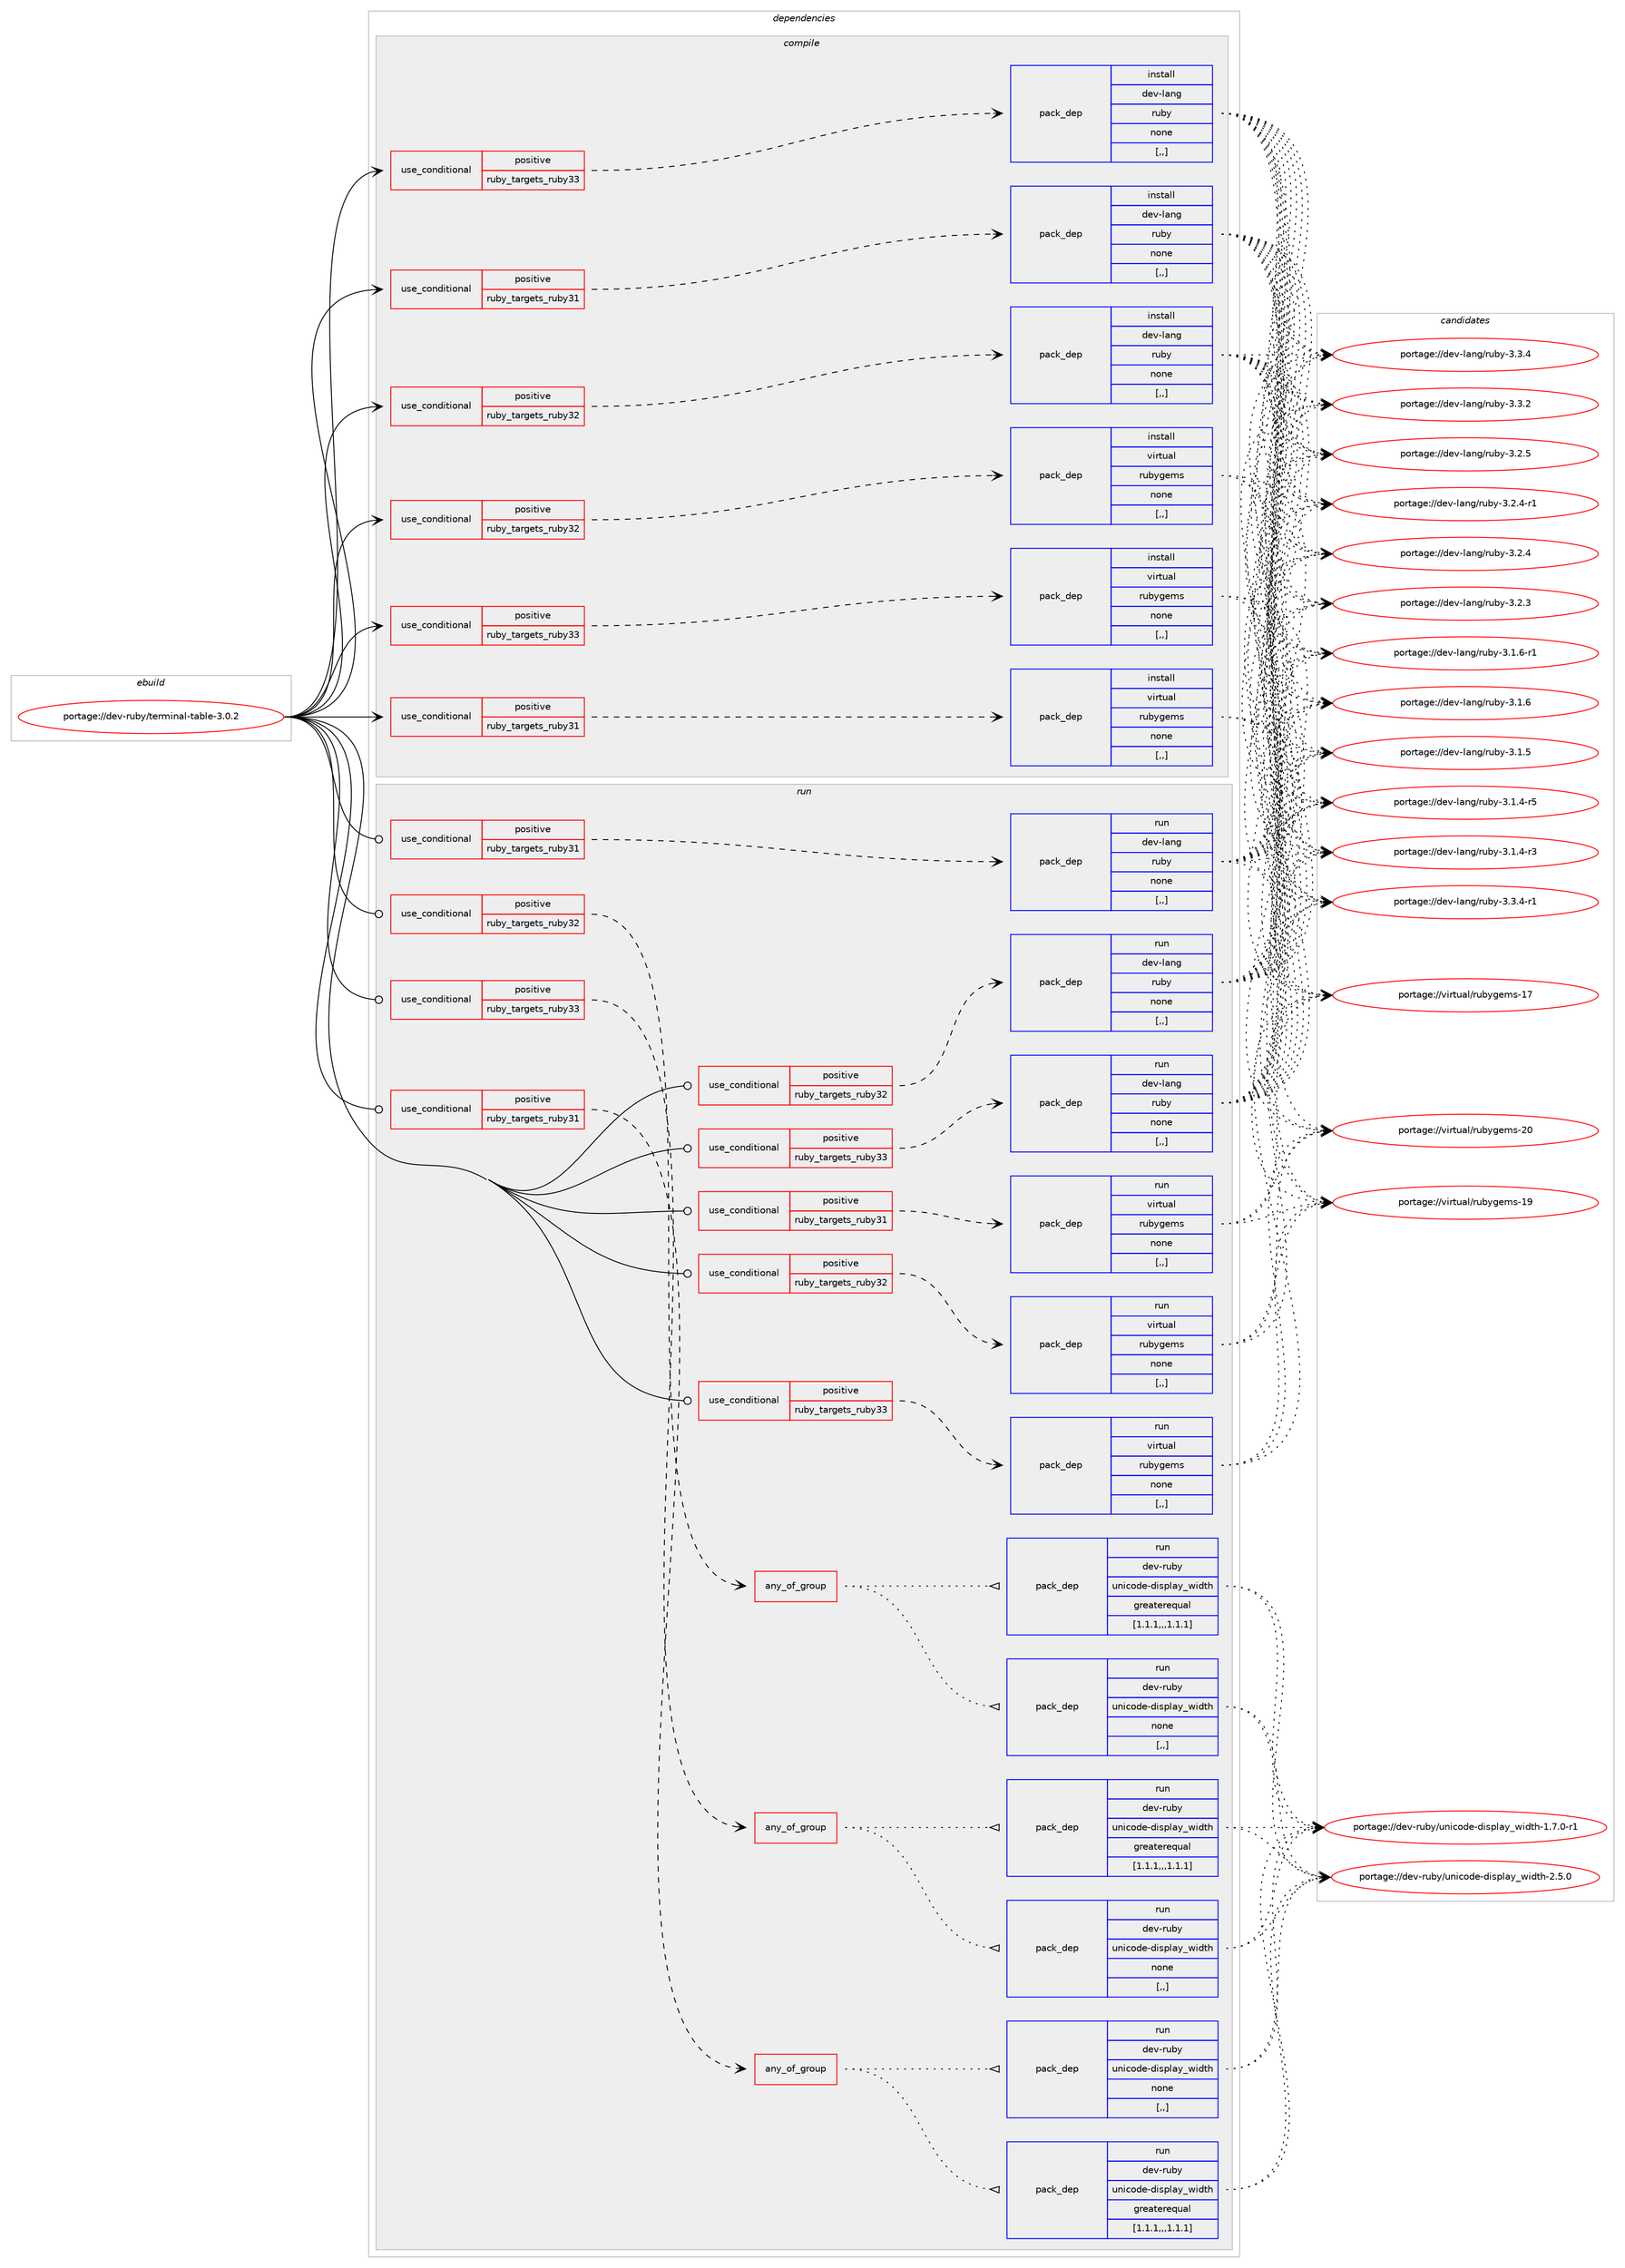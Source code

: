 digraph prolog {

# *************
# Graph options
# *************

newrank=true;
concentrate=true;
compound=true;
graph [rankdir=LR,fontname=Helvetica,fontsize=10,ranksep=1.5];#, ranksep=2.5, nodesep=0.2];
edge  [arrowhead=vee];
node  [fontname=Helvetica,fontsize=10];

# **********
# The ebuild
# **********

subgraph cluster_leftcol {
color=gray;
label=<<i>ebuild</i>>;
id [label="portage://dev-ruby/terminal-table-3.0.2", color=red, width=4, href="../dev-ruby/terminal-table-3.0.2.svg"];
}

# ****************
# The dependencies
# ****************

subgraph cluster_midcol {
color=gray;
label=<<i>dependencies</i>>;
subgraph cluster_compile {
fillcolor="#eeeeee";
style=filled;
label=<<i>compile</i>>;
subgraph cond57499 {
dependency205184 [label=<<TABLE BORDER="0" CELLBORDER="1" CELLSPACING="0" CELLPADDING="4"><TR><TD ROWSPAN="3" CELLPADDING="10">use_conditional</TD></TR><TR><TD>positive</TD></TR><TR><TD>ruby_targets_ruby31</TD></TR></TABLE>>, shape=none, color=red];
subgraph pack146300 {
dependency205185 [label=<<TABLE BORDER="0" CELLBORDER="1" CELLSPACING="0" CELLPADDING="4" WIDTH="220"><TR><TD ROWSPAN="6" CELLPADDING="30">pack_dep</TD></TR><TR><TD WIDTH="110">install</TD></TR><TR><TD>dev-lang</TD></TR><TR><TD>ruby</TD></TR><TR><TD>none</TD></TR><TR><TD>[,,]</TD></TR></TABLE>>, shape=none, color=blue];
}
dependency205184:e -> dependency205185:w [weight=20,style="dashed",arrowhead="vee"];
}
id:e -> dependency205184:w [weight=20,style="solid",arrowhead="vee"];
subgraph cond57500 {
dependency205186 [label=<<TABLE BORDER="0" CELLBORDER="1" CELLSPACING="0" CELLPADDING="4"><TR><TD ROWSPAN="3" CELLPADDING="10">use_conditional</TD></TR><TR><TD>positive</TD></TR><TR><TD>ruby_targets_ruby31</TD></TR></TABLE>>, shape=none, color=red];
subgraph pack146301 {
dependency205187 [label=<<TABLE BORDER="0" CELLBORDER="1" CELLSPACING="0" CELLPADDING="4" WIDTH="220"><TR><TD ROWSPAN="6" CELLPADDING="30">pack_dep</TD></TR><TR><TD WIDTH="110">install</TD></TR><TR><TD>virtual</TD></TR><TR><TD>rubygems</TD></TR><TR><TD>none</TD></TR><TR><TD>[,,]</TD></TR></TABLE>>, shape=none, color=blue];
}
dependency205186:e -> dependency205187:w [weight=20,style="dashed",arrowhead="vee"];
}
id:e -> dependency205186:w [weight=20,style="solid",arrowhead="vee"];
subgraph cond57501 {
dependency205188 [label=<<TABLE BORDER="0" CELLBORDER="1" CELLSPACING="0" CELLPADDING="4"><TR><TD ROWSPAN="3" CELLPADDING="10">use_conditional</TD></TR><TR><TD>positive</TD></TR><TR><TD>ruby_targets_ruby32</TD></TR></TABLE>>, shape=none, color=red];
subgraph pack146302 {
dependency205189 [label=<<TABLE BORDER="0" CELLBORDER="1" CELLSPACING="0" CELLPADDING="4" WIDTH="220"><TR><TD ROWSPAN="6" CELLPADDING="30">pack_dep</TD></TR><TR><TD WIDTH="110">install</TD></TR><TR><TD>dev-lang</TD></TR><TR><TD>ruby</TD></TR><TR><TD>none</TD></TR><TR><TD>[,,]</TD></TR></TABLE>>, shape=none, color=blue];
}
dependency205188:e -> dependency205189:w [weight=20,style="dashed",arrowhead="vee"];
}
id:e -> dependency205188:w [weight=20,style="solid",arrowhead="vee"];
subgraph cond57502 {
dependency205190 [label=<<TABLE BORDER="0" CELLBORDER="1" CELLSPACING="0" CELLPADDING="4"><TR><TD ROWSPAN="3" CELLPADDING="10">use_conditional</TD></TR><TR><TD>positive</TD></TR><TR><TD>ruby_targets_ruby32</TD></TR></TABLE>>, shape=none, color=red];
subgraph pack146303 {
dependency205191 [label=<<TABLE BORDER="0" CELLBORDER="1" CELLSPACING="0" CELLPADDING="4" WIDTH="220"><TR><TD ROWSPAN="6" CELLPADDING="30">pack_dep</TD></TR><TR><TD WIDTH="110">install</TD></TR><TR><TD>virtual</TD></TR><TR><TD>rubygems</TD></TR><TR><TD>none</TD></TR><TR><TD>[,,]</TD></TR></TABLE>>, shape=none, color=blue];
}
dependency205190:e -> dependency205191:w [weight=20,style="dashed",arrowhead="vee"];
}
id:e -> dependency205190:w [weight=20,style="solid",arrowhead="vee"];
subgraph cond57503 {
dependency205192 [label=<<TABLE BORDER="0" CELLBORDER="1" CELLSPACING="0" CELLPADDING="4"><TR><TD ROWSPAN="3" CELLPADDING="10">use_conditional</TD></TR><TR><TD>positive</TD></TR><TR><TD>ruby_targets_ruby33</TD></TR></TABLE>>, shape=none, color=red];
subgraph pack146304 {
dependency205193 [label=<<TABLE BORDER="0" CELLBORDER="1" CELLSPACING="0" CELLPADDING="4" WIDTH="220"><TR><TD ROWSPAN="6" CELLPADDING="30">pack_dep</TD></TR><TR><TD WIDTH="110">install</TD></TR><TR><TD>dev-lang</TD></TR><TR><TD>ruby</TD></TR><TR><TD>none</TD></TR><TR><TD>[,,]</TD></TR></TABLE>>, shape=none, color=blue];
}
dependency205192:e -> dependency205193:w [weight=20,style="dashed",arrowhead="vee"];
}
id:e -> dependency205192:w [weight=20,style="solid",arrowhead="vee"];
subgraph cond57504 {
dependency205194 [label=<<TABLE BORDER="0" CELLBORDER="1" CELLSPACING="0" CELLPADDING="4"><TR><TD ROWSPAN="3" CELLPADDING="10">use_conditional</TD></TR><TR><TD>positive</TD></TR><TR><TD>ruby_targets_ruby33</TD></TR></TABLE>>, shape=none, color=red];
subgraph pack146305 {
dependency205195 [label=<<TABLE BORDER="0" CELLBORDER="1" CELLSPACING="0" CELLPADDING="4" WIDTH="220"><TR><TD ROWSPAN="6" CELLPADDING="30">pack_dep</TD></TR><TR><TD WIDTH="110">install</TD></TR><TR><TD>virtual</TD></TR><TR><TD>rubygems</TD></TR><TR><TD>none</TD></TR><TR><TD>[,,]</TD></TR></TABLE>>, shape=none, color=blue];
}
dependency205194:e -> dependency205195:w [weight=20,style="dashed",arrowhead="vee"];
}
id:e -> dependency205194:w [weight=20,style="solid",arrowhead="vee"];
}
subgraph cluster_compileandrun {
fillcolor="#eeeeee";
style=filled;
label=<<i>compile and run</i>>;
}
subgraph cluster_run {
fillcolor="#eeeeee";
style=filled;
label=<<i>run</i>>;
subgraph cond57505 {
dependency205196 [label=<<TABLE BORDER="0" CELLBORDER="1" CELLSPACING="0" CELLPADDING="4"><TR><TD ROWSPAN="3" CELLPADDING="10">use_conditional</TD></TR><TR><TD>positive</TD></TR><TR><TD>ruby_targets_ruby31</TD></TR></TABLE>>, shape=none, color=red];
subgraph any1235 {
dependency205197 [label=<<TABLE BORDER="0" CELLBORDER="1" CELLSPACING="0" CELLPADDING="4"><TR><TD CELLPADDING="10">any_of_group</TD></TR></TABLE>>, shape=none, color=red];subgraph pack146306 {
dependency205198 [label=<<TABLE BORDER="0" CELLBORDER="1" CELLSPACING="0" CELLPADDING="4" WIDTH="220"><TR><TD ROWSPAN="6" CELLPADDING="30">pack_dep</TD></TR><TR><TD WIDTH="110">run</TD></TR><TR><TD>dev-ruby</TD></TR><TR><TD>unicode-display_width</TD></TR><TR><TD>none</TD></TR><TR><TD>[,,]</TD></TR></TABLE>>, shape=none, color=blue];
}
dependency205197:e -> dependency205198:w [weight=20,style="dotted",arrowhead="oinv"];
subgraph pack146307 {
dependency205199 [label=<<TABLE BORDER="0" CELLBORDER="1" CELLSPACING="0" CELLPADDING="4" WIDTH="220"><TR><TD ROWSPAN="6" CELLPADDING="30">pack_dep</TD></TR><TR><TD WIDTH="110">run</TD></TR><TR><TD>dev-ruby</TD></TR><TR><TD>unicode-display_width</TD></TR><TR><TD>greaterequal</TD></TR><TR><TD>[1.1.1,,,1.1.1]</TD></TR></TABLE>>, shape=none, color=blue];
}
dependency205197:e -> dependency205199:w [weight=20,style="dotted",arrowhead="oinv"];
}
dependency205196:e -> dependency205197:w [weight=20,style="dashed",arrowhead="vee"];
}
id:e -> dependency205196:w [weight=20,style="solid",arrowhead="odot"];
subgraph cond57506 {
dependency205200 [label=<<TABLE BORDER="0" CELLBORDER="1" CELLSPACING="0" CELLPADDING="4"><TR><TD ROWSPAN="3" CELLPADDING="10">use_conditional</TD></TR><TR><TD>positive</TD></TR><TR><TD>ruby_targets_ruby31</TD></TR></TABLE>>, shape=none, color=red];
subgraph pack146308 {
dependency205201 [label=<<TABLE BORDER="0" CELLBORDER="1" CELLSPACING="0" CELLPADDING="4" WIDTH="220"><TR><TD ROWSPAN="6" CELLPADDING="30">pack_dep</TD></TR><TR><TD WIDTH="110">run</TD></TR><TR><TD>dev-lang</TD></TR><TR><TD>ruby</TD></TR><TR><TD>none</TD></TR><TR><TD>[,,]</TD></TR></TABLE>>, shape=none, color=blue];
}
dependency205200:e -> dependency205201:w [weight=20,style="dashed",arrowhead="vee"];
}
id:e -> dependency205200:w [weight=20,style="solid",arrowhead="odot"];
subgraph cond57507 {
dependency205202 [label=<<TABLE BORDER="0" CELLBORDER="1" CELLSPACING="0" CELLPADDING="4"><TR><TD ROWSPAN="3" CELLPADDING="10">use_conditional</TD></TR><TR><TD>positive</TD></TR><TR><TD>ruby_targets_ruby31</TD></TR></TABLE>>, shape=none, color=red];
subgraph pack146309 {
dependency205203 [label=<<TABLE BORDER="0" CELLBORDER="1" CELLSPACING="0" CELLPADDING="4" WIDTH="220"><TR><TD ROWSPAN="6" CELLPADDING="30">pack_dep</TD></TR><TR><TD WIDTH="110">run</TD></TR><TR><TD>virtual</TD></TR><TR><TD>rubygems</TD></TR><TR><TD>none</TD></TR><TR><TD>[,,]</TD></TR></TABLE>>, shape=none, color=blue];
}
dependency205202:e -> dependency205203:w [weight=20,style="dashed",arrowhead="vee"];
}
id:e -> dependency205202:w [weight=20,style="solid",arrowhead="odot"];
subgraph cond57508 {
dependency205204 [label=<<TABLE BORDER="0" CELLBORDER="1" CELLSPACING="0" CELLPADDING="4"><TR><TD ROWSPAN="3" CELLPADDING="10">use_conditional</TD></TR><TR><TD>positive</TD></TR><TR><TD>ruby_targets_ruby32</TD></TR></TABLE>>, shape=none, color=red];
subgraph any1236 {
dependency205205 [label=<<TABLE BORDER="0" CELLBORDER="1" CELLSPACING="0" CELLPADDING="4"><TR><TD CELLPADDING="10">any_of_group</TD></TR></TABLE>>, shape=none, color=red];subgraph pack146310 {
dependency205206 [label=<<TABLE BORDER="0" CELLBORDER="1" CELLSPACING="0" CELLPADDING="4" WIDTH="220"><TR><TD ROWSPAN="6" CELLPADDING="30">pack_dep</TD></TR><TR><TD WIDTH="110">run</TD></TR><TR><TD>dev-ruby</TD></TR><TR><TD>unicode-display_width</TD></TR><TR><TD>none</TD></TR><TR><TD>[,,]</TD></TR></TABLE>>, shape=none, color=blue];
}
dependency205205:e -> dependency205206:w [weight=20,style="dotted",arrowhead="oinv"];
subgraph pack146311 {
dependency205207 [label=<<TABLE BORDER="0" CELLBORDER="1" CELLSPACING="0" CELLPADDING="4" WIDTH="220"><TR><TD ROWSPAN="6" CELLPADDING="30">pack_dep</TD></TR><TR><TD WIDTH="110">run</TD></TR><TR><TD>dev-ruby</TD></TR><TR><TD>unicode-display_width</TD></TR><TR><TD>greaterequal</TD></TR><TR><TD>[1.1.1,,,1.1.1]</TD></TR></TABLE>>, shape=none, color=blue];
}
dependency205205:e -> dependency205207:w [weight=20,style="dotted",arrowhead="oinv"];
}
dependency205204:e -> dependency205205:w [weight=20,style="dashed",arrowhead="vee"];
}
id:e -> dependency205204:w [weight=20,style="solid",arrowhead="odot"];
subgraph cond57509 {
dependency205208 [label=<<TABLE BORDER="0" CELLBORDER="1" CELLSPACING="0" CELLPADDING="4"><TR><TD ROWSPAN="3" CELLPADDING="10">use_conditional</TD></TR><TR><TD>positive</TD></TR><TR><TD>ruby_targets_ruby32</TD></TR></TABLE>>, shape=none, color=red];
subgraph pack146312 {
dependency205209 [label=<<TABLE BORDER="0" CELLBORDER="1" CELLSPACING="0" CELLPADDING="4" WIDTH="220"><TR><TD ROWSPAN="6" CELLPADDING="30">pack_dep</TD></TR><TR><TD WIDTH="110">run</TD></TR><TR><TD>dev-lang</TD></TR><TR><TD>ruby</TD></TR><TR><TD>none</TD></TR><TR><TD>[,,]</TD></TR></TABLE>>, shape=none, color=blue];
}
dependency205208:e -> dependency205209:w [weight=20,style="dashed",arrowhead="vee"];
}
id:e -> dependency205208:w [weight=20,style="solid",arrowhead="odot"];
subgraph cond57510 {
dependency205210 [label=<<TABLE BORDER="0" CELLBORDER="1" CELLSPACING="0" CELLPADDING="4"><TR><TD ROWSPAN="3" CELLPADDING="10">use_conditional</TD></TR><TR><TD>positive</TD></TR><TR><TD>ruby_targets_ruby32</TD></TR></TABLE>>, shape=none, color=red];
subgraph pack146313 {
dependency205211 [label=<<TABLE BORDER="0" CELLBORDER="1" CELLSPACING="0" CELLPADDING="4" WIDTH="220"><TR><TD ROWSPAN="6" CELLPADDING="30">pack_dep</TD></TR><TR><TD WIDTH="110">run</TD></TR><TR><TD>virtual</TD></TR><TR><TD>rubygems</TD></TR><TR><TD>none</TD></TR><TR><TD>[,,]</TD></TR></TABLE>>, shape=none, color=blue];
}
dependency205210:e -> dependency205211:w [weight=20,style="dashed",arrowhead="vee"];
}
id:e -> dependency205210:w [weight=20,style="solid",arrowhead="odot"];
subgraph cond57511 {
dependency205212 [label=<<TABLE BORDER="0" CELLBORDER="1" CELLSPACING="0" CELLPADDING="4"><TR><TD ROWSPAN="3" CELLPADDING="10">use_conditional</TD></TR><TR><TD>positive</TD></TR><TR><TD>ruby_targets_ruby33</TD></TR></TABLE>>, shape=none, color=red];
subgraph any1237 {
dependency205213 [label=<<TABLE BORDER="0" CELLBORDER="1" CELLSPACING="0" CELLPADDING="4"><TR><TD CELLPADDING="10">any_of_group</TD></TR></TABLE>>, shape=none, color=red];subgraph pack146314 {
dependency205214 [label=<<TABLE BORDER="0" CELLBORDER="1" CELLSPACING="0" CELLPADDING="4" WIDTH="220"><TR><TD ROWSPAN="6" CELLPADDING="30">pack_dep</TD></TR><TR><TD WIDTH="110">run</TD></TR><TR><TD>dev-ruby</TD></TR><TR><TD>unicode-display_width</TD></TR><TR><TD>none</TD></TR><TR><TD>[,,]</TD></TR></TABLE>>, shape=none, color=blue];
}
dependency205213:e -> dependency205214:w [weight=20,style="dotted",arrowhead="oinv"];
subgraph pack146315 {
dependency205215 [label=<<TABLE BORDER="0" CELLBORDER="1" CELLSPACING="0" CELLPADDING="4" WIDTH="220"><TR><TD ROWSPAN="6" CELLPADDING="30">pack_dep</TD></TR><TR><TD WIDTH="110">run</TD></TR><TR><TD>dev-ruby</TD></TR><TR><TD>unicode-display_width</TD></TR><TR><TD>greaterequal</TD></TR><TR><TD>[1.1.1,,,1.1.1]</TD></TR></TABLE>>, shape=none, color=blue];
}
dependency205213:e -> dependency205215:w [weight=20,style="dotted",arrowhead="oinv"];
}
dependency205212:e -> dependency205213:w [weight=20,style="dashed",arrowhead="vee"];
}
id:e -> dependency205212:w [weight=20,style="solid",arrowhead="odot"];
subgraph cond57512 {
dependency205216 [label=<<TABLE BORDER="0" CELLBORDER="1" CELLSPACING="0" CELLPADDING="4"><TR><TD ROWSPAN="3" CELLPADDING="10">use_conditional</TD></TR><TR><TD>positive</TD></TR><TR><TD>ruby_targets_ruby33</TD></TR></TABLE>>, shape=none, color=red];
subgraph pack146316 {
dependency205217 [label=<<TABLE BORDER="0" CELLBORDER="1" CELLSPACING="0" CELLPADDING="4" WIDTH="220"><TR><TD ROWSPAN="6" CELLPADDING="30">pack_dep</TD></TR><TR><TD WIDTH="110">run</TD></TR><TR><TD>dev-lang</TD></TR><TR><TD>ruby</TD></TR><TR><TD>none</TD></TR><TR><TD>[,,]</TD></TR></TABLE>>, shape=none, color=blue];
}
dependency205216:e -> dependency205217:w [weight=20,style="dashed",arrowhead="vee"];
}
id:e -> dependency205216:w [weight=20,style="solid",arrowhead="odot"];
subgraph cond57513 {
dependency205218 [label=<<TABLE BORDER="0" CELLBORDER="1" CELLSPACING="0" CELLPADDING="4"><TR><TD ROWSPAN="3" CELLPADDING="10">use_conditional</TD></TR><TR><TD>positive</TD></TR><TR><TD>ruby_targets_ruby33</TD></TR></TABLE>>, shape=none, color=red];
subgraph pack146317 {
dependency205219 [label=<<TABLE BORDER="0" CELLBORDER="1" CELLSPACING="0" CELLPADDING="4" WIDTH="220"><TR><TD ROWSPAN="6" CELLPADDING="30">pack_dep</TD></TR><TR><TD WIDTH="110">run</TD></TR><TR><TD>virtual</TD></TR><TR><TD>rubygems</TD></TR><TR><TD>none</TD></TR><TR><TD>[,,]</TD></TR></TABLE>>, shape=none, color=blue];
}
dependency205218:e -> dependency205219:w [weight=20,style="dashed",arrowhead="vee"];
}
id:e -> dependency205218:w [weight=20,style="solid",arrowhead="odot"];
}
}

# **************
# The candidates
# **************

subgraph cluster_choices {
rank=same;
color=gray;
label=<<i>candidates</i>>;

subgraph choice146300 {
color=black;
nodesep=1;
choice100101118451089711010347114117981214551465146524511449 [label="portage://dev-lang/ruby-3.3.4-r1", color=red, width=4,href="../dev-lang/ruby-3.3.4-r1.svg"];
choice10010111845108971101034711411798121455146514652 [label="portage://dev-lang/ruby-3.3.4", color=red, width=4,href="../dev-lang/ruby-3.3.4.svg"];
choice10010111845108971101034711411798121455146514650 [label="portage://dev-lang/ruby-3.3.2", color=red, width=4,href="../dev-lang/ruby-3.3.2.svg"];
choice10010111845108971101034711411798121455146504653 [label="portage://dev-lang/ruby-3.2.5", color=red, width=4,href="../dev-lang/ruby-3.2.5.svg"];
choice100101118451089711010347114117981214551465046524511449 [label="portage://dev-lang/ruby-3.2.4-r1", color=red, width=4,href="../dev-lang/ruby-3.2.4-r1.svg"];
choice10010111845108971101034711411798121455146504652 [label="portage://dev-lang/ruby-3.2.4", color=red, width=4,href="../dev-lang/ruby-3.2.4.svg"];
choice10010111845108971101034711411798121455146504651 [label="portage://dev-lang/ruby-3.2.3", color=red, width=4,href="../dev-lang/ruby-3.2.3.svg"];
choice100101118451089711010347114117981214551464946544511449 [label="portage://dev-lang/ruby-3.1.6-r1", color=red, width=4,href="../dev-lang/ruby-3.1.6-r1.svg"];
choice10010111845108971101034711411798121455146494654 [label="portage://dev-lang/ruby-3.1.6", color=red, width=4,href="../dev-lang/ruby-3.1.6.svg"];
choice10010111845108971101034711411798121455146494653 [label="portage://dev-lang/ruby-3.1.5", color=red, width=4,href="../dev-lang/ruby-3.1.5.svg"];
choice100101118451089711010347114117981214551464946524511453 [label="portage://dev-lang/ruby-3.1.4-r5", color=red, width=4,href="../dev-lang/ruby-3.1.4-r5.svg"];
choice100101118451089711010347114117981214551464946524511451 [label="portage://dev-lang/ruby-3.1.4-r3", color=red, width=4,href="../dev-lang/ruby-3.1.4-r3.svg"];
dependency205185:e -> choice100101118451089711010347114117981214551465146524511449:w [style=dotted,weight="100"];
dependency205185:e -> choice10010111845108971101034711411798121455146514652:w [style=dotted,weight="100"];
dependency205185:e -> choice10010111845108971101034711411798121455146514650:w [style=dotted,weight="100"];
dependency205185:e -> choice10010111845108971101034711411798121455146504653:w [style=dotted,weight="100"];
dependency205185:e -> choice100101118451089711010347114117981214551465046524511449:w [style=dotted,weight="100"];
dependency205185:e -> choice10010111845108971101034711411798121455146504652:w [style=dotted,weight="100"];
dependency205185:e -> choice10010111845108971101034711411798121455146504651:w [style=dotted,weight="100"];
dependency205185:e -> choice100101118451089711010347114117981214551464946544511449:w [style=dotted,weight="100"];
dependency205185:e -> choice10010111845108971101034711411798121455146494654:w [style=dotted,weight="100"];
dependency205185:e -> choice10010111845108971101034711411798121455146494653:w [style=dotted,weight="100"];
dependency205185:e -> choice100101118451089711010347114117981214551464946524511453:w [style=dotted,weight="100"];
dependency205185:e -> choice100101118451089711010347114117981214551464946524511451:w [style=dotted,weight="100"];
}
subgraph choice146301 {
color=black;
nodesep=1;
choice118105114116117971084711411798121103101109115455048 [label="portage://virtual/rubygems-20", color=red, width=4,href="../virtual/rubygems-20.svg"];
choice118105114116117971084711411798121103101109115454957 [label="portage://virtual/rubygems-19", color=red, width=4,href="../virtual/rubygems-19.svg"];
choice118105114116117971084711411798121103101109115454955 [label="portage://virtual/rubygems-17", color=red, width=4,href="../virtual/rubygems-17.svg"];
dependency205187:e -> choice118105114116117971084711411798121103101109115455048:w [style=dotted,weight="100"];
dependency205187:e -> choice118105114116117971084711411798121103101109115454957:w [style=dotted,weight="100"];
dependency205187:e -> choice118105114116117971084711411798121103101109115454955:w [style=dotted,weight="100"];
}
subgraph choice146302 {
color=black;
nodesep=1;
choice100101118451089711010347114117981214551465146524511449 [label="portage://dev-lang/ruby-3.3.4-r1", color=red, width=4,href="../dev-lang/ruby-3.3.4-r1.svg"];
choice10010111845108971101034711411798121455146514652 [label="portage://dev-lang/ruby-3.3.4", color=red, width=4,href="../dev-lang/ruby-3.3.4.svg"];
choice10010111845108971101034711411798121455146514650 [label="portage://dev-lang/ruby-3.3.2", color=red, width=4,href="../dev-lang/ruby-3.3.2.svg"];
choice10010111845108971101034711411798121455146504653 [label="portage://dev-lang/ruby-3.2.5", color=red, width=4,href="../dev-lang/ruby-3.2.5.svg"];
choice100101118451089711010347114117981214551465046524511449 [label="portage://dev-lang/ruby-3.2.4-r1", color=red, width=4,href="../dev-lang/ruby-3.2.4-r1.svg"];
choice10010111845108971101034711411798121455146504652 [label="portage://dev-lang/ruby-3.2.4", color=red, width=4,href="../dev-lang/ruby-3.2.4.svg"];
choice10010111845108971101034711411798121455146504651 [label="portage://dev-lang/ruby-3.2.3", color=red, width=4,href="../dev-lang/ruby-3.2.3.svg"];
choice100101118451089711010347114117981214551464946544511449 [label="portage://dev-lang/ruby-3.1.6-r1", color=red, width=4,href="../dev-lang/ruby-3.1.6-r1.svg"];
choice10010111845108971101034711411798121455146494654 [label="portage://dev-lang/ruby-3.1.6", color=red, width=4,href="../dev-lang/ruby-3.1.6.svg"];
choice10010111845108971101034711411798121455146494653 [label="portage://dev-lang/ruby-3.1.5", color=red, width=4,href="../dev-lang/ruby-3.1.5.svg"];
choice100101118451089711010347114117981214551464946524511453 [label="portage://dev-lang/ruby-3.1.4-r5", color=red, width=4,href="../dev-lang/ruby-3.1.4-r5.svg"];
choice100101118451089711010347114117981214551464946524511451 [label="portage://dev-lang/ruby-3.1.4-r3", color=red, width=4,href="../dev-lang/ruby-3.1.4-r3.svg"];
dependency205189:e -> choice100101118451089711010347114117981214551465146524511449:w [style=dotted,weight="100"];
dependency205189:e -> choice10010111845108971101034711411798121455146514652:w [style=dotted,weight="100"];
dependency205189:e -> choice10010111845108971101034711411798121455146514650:w [style=dotted,weight="100"];
dependency205189:e -> choice10010111845108971101034711411798121455146504653:w [style=dotted,weight="100"];
dependency205189:e -> choice100101118451089711010347114117981214551465046524511449:w [style=dotted,weight="100"];
dependency205189:e -> choice10010111845108971101034711411798121455146504652:w [style=dotted,weight="100"];
dependency205189:e -> choice10010111845108971101034711411798121455146504651:w [style=dotted,weight="100"];
dependency205189:e -> choice100101118451089711010347114117981214551464946544511449:w [style=dotted,weight="100"];
dependency205189:e -> choice10010111845108971101034711411798121455146494654:w [style=dotted,weight="100"];
dependency205189:e -> choice10010111845108971101034711411798121455146494653:w [style=dotted,weight="100"];
dependency205189:e -> choice100101118451089711010347114117981214551464946524511453:w [style=dotted,weight="100"];
dependency205189:e -> choice100101118451089711010347114117981214551464946524511451:w [style=dotted,weight="100"];
}
subgraph choice146303 {
color=black;
nodesep=1;
choice118105114116117971084711411798121103101109115455048 [label="portage://virtual/rubygems-20", color=red, width=4,href="../virtual/rubygems-20.svg"];
choice118105114116117971084711411798121103101109115454957 [label="portage://virtual/rubygems-19", color=red, width=4,href="../virtual/rubygems-19.svg"];
choice118105114116117971084711411798121103101109115454955 [label="portage://virtual/rubygems-17", color=red, width=4,href="../virtual/rubygems-17.svg"];
dependency205191:e -> choice118105114116117971084711411798121103101109115455048:w [style=dotted,weight="100"];
dependency205191:e -> choice118105114116117971084711411798121103101109115454957:w [style=dotted,weight="100"];
dependency205191:e -> choice118105114116117971084711411798121103101109115454955:w [style=dotted,weight="100"];
}
subgraph choice146304 {
color=black;
nodesep=1;
choice100101118451089711010347114117981214551465146524511449 [label="portage://dev-lang/ruby-3.3.4-r1", color=red, width=4,href="../dev-lang/ruby-3.3.4-r1.svg"];
choice10010111845108971101034711411798121455146514652 [label="portage://dev-lang/ruby-3.3.4", color=red, width=4,href="../dev-lang/ruby-3.3.4.svg"];
choice10010111845108971101034711411798121455146514650 [label="portage://dev-lang/ruby-3.3.2", color=red, width=4,href="../dev-lang/ruby-3.3.2.svg"];
choice10010111845108971101034711411798121455146504653 [label="portage://dev-lang/ruby-3.2.5", color=red, width=4,href="../dev-lang/ruby-3.2.5.svg"];
choice100101118451089711010347114117981214551465046524511449 [label="portage://dev-lang/ruby-3.2.4-r1", color=red, width=4,href="../dev-lang/ruby-3.2.4-r1.svg"];
choice10010111845108971101034711411798121455146504652 [label="portage://dev-lang/ruby-3.2.4", color=red, width=4,href="../dev-lang/ruby-3.2.4.svg"];
choice10010111845108971101034711411798121455146504651 [label="portage://dev-lang/ruby-3.2.3", color=red, width=4,href="../dev-lang/ruby-3.2.3.svg"];
choice100101118451089711010347114117981214551464946544511449 [label="portage://dev-lang/ruby-3.1.6-r1", color=red, width=4,href="../dev-lang/ruby-3.1.6-r1.svg"];
choice10010111845108971101034711411798121455146494654 [label="portage://dev-lang/ruby-3.1.6", color=red, width=4,href="../dev-lang/ruby-3.1.6.svg"];
choice10010111845108971101034711411798121455146494653 [label="portage://dev-lang/ruby-3.1.5", color=red, width=4,href="../dev-lang/ruby-3.1.5.svg"];
choice100101118451089711010347114117981214551464946524511453 [label="portage://dev-lang/ruby-3.1.4-r5", color=red, width=4,href="../dev-lang/ruby-3.1.4-r5.svg"];
choice100101118451089711010347114117981214551464946524511451 [label="portage://dev-lang/ruby-3.1.4-r3", color=red, width=4,href="../dev-lang/ruby-3.1.4-r3.svg"];
dependency205193:e -> choice100101118451089711010347114117981214551465146524511449:w [style=dotted,weight="100"];
dependency205193:e -> choice10010111845108971101034711411798121455146514652:w [style=dotted,weight="100"];
dependency205193:e -> choice10010111845108971101034711411798121455146514650:w [style=dotted,weight="100"];
dependency205193:e -> choice10010111845108971101034711411798121455146504653:w [style=dotted,weight="100"];
dependency205193:e -> choice100101118451089711010347114117981214551465046524511449:w [style=dotted,weight="100"];
dependency205193:e -> choice10010111845108971101034711411798121455146504652:w [style=dotted,weight="100"];
dependency205193:e -> choice10010111845108971101034711411798121455146504651:w [style=dotted,weight="100"];
dependency205193:e -> choice100101118451089711010347114117981214551464946544511449:w [style=dotted,weight="100"];
dependency205193:e -> choice10010111845108971101034711411798121455146494654:w [style=dotted,weight="100"];
dependency205193:e -> choice10010111845108971101034711411798121455146494653:w [style=dotted,weight="100"];
dependency205193:e -> choice100101118451089711010347114117981214551464946524511453:w [style=dotted,weight="100"];
dependency205193:e -> choice100101118451089711010347114117981214551464946524511451:w [style=dotted,weight="100"];
}
subgraph choice146305 {
color=black;
nodesep=1;
choice118105114116117971084711411798121103101109115455048 [label="portage://virtual/rubygems-20", color=red, width=4,href="../virtual/rubygems-20.svg"];
choice118105114116117971084711411798121103101109115454957 [label="portage://virtual/rubygems-19", color=red, width=4,href="../virtual/rubygems-19.svg"];
choice118105114116117971084711411798121103101109115454955 [label="portage://virtual/rubygems-17", color=red, width=4,href="../virtual/rubygems-17.svg"];
dependency205195:e -> choice118105114116117971084711411798121103101109115455048:w [style=dotted,weight="100"];
dependency205195:e -> choice118105114116117971084711411798121103101109115454957:w [style=dotted,weight="100"];
dependency205195:e -> choice118105114116117971084711411798121103101109115454955:w [style=dotted,weight="100"];
}
subgraph choice146306 {
color=black;
nodesep=1;
choice10010111845114117981214711711010599111100101451001051151121089712195119105100116104455046534648 [label="portage://dev-ruby/unicode-display_width-2.5.0", color=red, width=4,href="../dev-ruby/unicode-display_width-2.5.0.svg"];
choice100101118451141179812147117110105991111001014510010511511210897121951191051001161044549465546484511449 [label="portage://dev-ruby/unicode-display_width-1.7.0-r1", color=red, width=4,href="../dev-ruby/unicode-display_width-1.7.0-r1.svg"];
dependency205198:e -> choice10010111845114117981214711711010599111100101451001051151121089712195119105100116104455046534648:w [style=dotted,weight="100"];
dependency205198:e -> choice100101118451141179812147117110105991111001014510010511511210897121951191051001161044549465546484511449:w [style=dotted,weight="100"];
}
subgraph choice146307 {
color=black;
nodesep=1;
choice10010111845114117981214711711010599111100101451001051151121089712195119105100116104455046534648 [label="portage://dev-ruby/unicode-display_width-2.5.0", color=red, width=4,href="../dev-ruby/unicode-display_width-2.5.0.svg"];
choice100101118451141179812147117110105991111001014510010511511210897121951191051001161044549465546484511449 [label="portage://dev-ruby/unicode-display_width-1.7.0-r1", color=red, width=4,href="../dev-ruby/unicode-display_width-1.7.0-r1.svg"];
dependency205199:e -> choice10010111845114117981214711711010599111100101451001051151121089712195119105100116104455046534648:w [style=dotted,weight="100"];
dependency205199:e -> choice100101118451141179812147117110105991111001014510010511511210897121951191051001161044549465546484511449:w [style=dotted,weight="100"];
}
subgraph choice146308 {
color=black;
nodesep=1;
choice100101118451089711010347114117981214551465146524511449 [label="portage://dev-lang/ruby-3.3.4-r1", color=red, width=4,href="../dev-lang/ruby-3.3.4-r1.svg"];
choice10010111845108971101034711411798121455146514652 [label="portage://dev-lang/ruby-3.3.4", color=red, width=4,href="../dev-lang/ruby-3.3.4.svg"];
choice10010111845108971101034711411798121455146514650 [label="portage://dev-lang/ruby-3.3.2", color=red, width=4,href="../dev-lang/ruby-3.3.2.svg"];
choice10010111845108971101034711411798121455146504653 [label="portage://dev-lang/ruby-3.2.5", color=red, width=4,href="../dev-lang/ruby-3.2.5.svg"];
choice100101118451089711010347114117981214551465046524511449 [label="portage://dev-lang/ruby-3.2.4-r1", color=red, width=4,href="../dev-lang/ruby-3.2.4-r1.svg"];
choice10010111845108971101034711411798121455146504652 [label="portage://dev-lang/ruby-3.2.4", color=red, width=4,href="../dev-lang/ruby-3.2.4.svg"];
choice10010111845108971101034711411798121455146504651 [label="portage://dev-lang/ruby-3.2.3", color=red, width=4,href="../dev-lang/ruby-3.2.3.svg"];
choice100101118451089711010347114117981214551464946544511449 [label="portage://dev-lang/ruby-3.1.6-r1", color=red, width=4,href="../dev-lang/ruby-3.1.6-r1.svg"];
choice10010111845108971101034711411798121455146494654 [label="portage://dev-lang/ruby-3.1.6", color=red, width=4,href="../dev-lang/ruby-3.1.6.svg"];
choice10010111845108971101034711411798121455146494653 [label="portage://dev-lang/ruby-3.1.5", color=red, width=4,href="../dev-lang/ruby-3.1.5.svg"];
choice100101118451089711010347114117981214551464946524511453 [label="portage://dev-lang/ruby-3.1.4-r5", color=red, width=4,href="../dev-lang/ruby-3.1.4-r5.svg"];
choice100101118451089711010347114117981214551464946524511451 [label="portage://dev-lang/ruby-3.1.4-r3", color=red, width=4,href="../dev-lang/ruby-3.1.4-r3.svg"];
dependency205201:e -> choice100101118451089711010347114117981214551465146524511449:w [style=dotted,weight="100"];
dependency205201:e -> choice10010111845108971101034711411798121455146514652:w [style=dotted,weight="100"];
dependency205201:e -> choice10010111845108971101034711411798121455146514650:w [style=dotted,weight="100"];
dependency205201:e -> choice10010111845108971101034711411798121455146504653:w [style=dotted,weight="100"];
dependency205201:e -> choice100101118451089711010347114117981214551465046524511449:w [style=dotted,weight="100"];
dependency205201:e -> choice10010111845108971101034711411798121455146504652:w [style=dotted,weight="100"];
dependency205201:e -> choice10010111845108971101034711411798121455146504651:w [style=dotted,weight="100"];
dependency205201:e -> choice100101118451089711010347114117981214551464946544511449:w [style=dotted,weight="100"];
dependency205201:e -> choice10010111845108971101034711411798121455146494654:w [style=dotted,weight="100"];
dependency205201:e -> choice10010111845108971101034711411798121455146494653:w [style=dotted,weight="100"];
dependency205201:e -> choice100101118451089711010347114117981214551464946524511453:w [style=dotted,weight="100"];
dependency205201:e -> choice100101118451089711010347114117981214551464946524511451:w [style=dotted,weight="100"];
}
subgraph choice146309 {
color=black;
nodesep=1;
choice118105114116117971084711411798121103101109115455048 [label="portage://virtual/rubygems-20", color=red, width=4,href="../virtual/rubygems-20.svg"];
choice118105114116117971084711411798121103101109115454957 [label="portage://virtual/rubygems-19", color=red, width=4,href="../virtual/rubygems-19.svg"];
choice118105114116117971084711411798121103101109115454955 [label="portage://virtual/rubygems-17", color=red, width=4,href="../virtual/rubygems-17.svg"];
dependency205203:e -> choice118105114116117971084711411798121103101109115455048:w [style=dotted,weight="100"];
dependency205203:e -> choice118105114116117971084711411798121103101109115454957:w [style=dotted,weight="100"];
dependency205203:e -> choice118105114116117971084711411798121103101109115454955:w [style=dotted,weight="100"];
}
subgraph choice146310 {
color=black;
nodesep=1;
choice10010111845114117981214711711010599111100101451001051151121089712195119105100116104455046534648 [label="portage://dev-ruby/unicode-display_width-2.5.0", color=red, width=4,href="../dev-ruby/unicode-display_width-2.5.0.svg"];
choice100101118451141179812147117110105991111001014510010511511210897121951191051001161044549465546484511449 [label="portage://dev-ruby/unicode-display_width-1.7.0-r1", color=red, width=4,href="../dev-ruby/unicode-display_width-1.7.0-r1.svg"];
dependency205206:e -> choice10010111845114117981214711711010599111100101451001051151121089712195119105100116104455046534648:w [style=dotted,weight="100"];
dependency205206:e -> choice100101118451141179812147117110105991111001014510010511511210897121951191051001161044549465546484511449:w [style=dotted,weight="100"];
}
subgraph choice146311 {
color=black;
nodesep=1;
choice10010111845114117981214711711010599111100101451001051151121089712195119105100116104455046534648 [label="portage://dev-ruby/unicode-display_width-2.5.0", color=red, width=4,href="../dev-ruby/unicode-display_width-2.5.0.svg"];
choice100101118451141179812147117110105991111001014510010511511210897121951191051001161044549465546484511449 [label="portage://dev-ruby/unicode-display_width-1.7.0-r1", color=red, width=4,href="../dev-ruby/unicode-display_width-1.7.0-r1.svg"];
dependency205207:e -> choice10010111845114117981214711711010599111100101451001051151121089712195119105100116104455046534648:w [style=dotted,weight="100"];
dependency205207:e -> choice100101118451141179812147117110105991111001014510010511511210897121951191051001161044549465546484511449:w [style=dotted,weight="100"];
}
subgraph choice146312 {
color=black;
nodesep=1;
choice100101118451089711010347114117981214551465146524511449 [label="portage://dev-lang/ruby-3.3.4-r1", color=red, width=4,href="../dev-lang/ruby-3.3.4-r1.svg"];
choice10010111845108971101034711411798121455146514652 [label="portage://dev-lang/ruby-3.3.4", color=red, width=4,href="../dev-lang/ruby-3.3.4.svg"];
choice10010111845108971101034711411798121455146514650 [label="portage://dev-lang/ruby-3.3.2", color=red, width=4,href="../dev-lang/ruby-3.3.2.svg"];
choice10010111845108971101034711411798121455146504653 [label="portage://dev-lang/ruby-3.2.5", color=red, width=4,href="../dev-lang/ruby-3.2.5.svg"];
choice100101118451089711010347114117981214551465046524511449 [label="portage://dev-lang/ruby-3.2.4-r1", color=red, width=4,href="../dev-lang/ruby-3.2.4-r1.svg"];
choice10010111845108971101034711411798121455146504652 [label="portage://dev-lang/ruby-3.2.4", color=red, width=4,href="../dev-lang/ruby-3.2.4.svg"];
choice10010111845108971101034711411798121455146504651 [label="portage://dev-lang/ruby-3.2.3", color=red, width=4,href="../dev-lang/ruby-3.2.3.svg"];
choice100101118451089711010347114117981214551464946544511449 [label="portage://dev-lang/ruby-3.1.6-r1", color=red, width=4,href="../dev-lang/ruby-3.1.6-r1.svg"];
choice10010111845108971101034711411798121455146494654 [label="portage://dev-lang/ruby-3.1.6", color=red, width=4,href="../dev-lang/ruby-3.1.6.svg"];
choice10010111845108971101034711411798121455146494653 [label="portage://dev-lang/ruby-3.1.5", color=red, width=4,href="../dev-lang/ruby-3.1.5.svg"];
choice100101118451089711010347114117981214551464946524511453 [label="portage://dev-lang/ruby-3.1.4-r5", color=red, width=4,href="../dev-lang/ruby-3.1.4-r5.svg"];
choice100101118451089711010347114117981214551464946524511451 [label="portage://dev-lang/ruby-3.1.4-r3", color=red, width=4,href="../dev-lang/ruby-3.1.4-r3.svg"];
dependency205209:e -> choice100101118451089711010347114117981214551465146524511449:w [style=dotted,weight="100"];
dependency205209:e -> choice10010111845108971101034711411798121455146514652:w [style=dotted,weight="100"];
dependency205209:e -> choice10010111845108971101034711411798121455146514650:w [style=dotted,weight="100"];
dependency205209:e -> choice10010111845108971101034711411798121455146504653:w [style=dotted,weight="100"];
dependency205209:e -> choice100101118451089711010347114117981214551465046524511449:w [style=dotted,weight="100"];
dependency205209:e -> choice10010111845108971101034711411798121455146504652:w [style=dotted,weight="100"];
dependency205209:e -> choice10010111845108971101034711411798121455146504651:w [style=dotted,weight="100"];
dependency205209:e -> choice100101118451089711010347114117981214551464946544511449:w [style=dotted,weight="100"];
dependency205209:e -> choice10010111845108971101034711411798121455146494654:w [style=dotted,weight="100"];
dependency205209:e -> choice10010111845108971101034711411798121455146494653:w [style=dotted,weight="100"];
dependency205209:e -> choice100101118451089711010347114117981214551464946524511453:w [style=dotted,weight="100"];
dependency205209:e -> choice100101118451089711010347114117981214551464946524511451:w [style=dotted,weight="100"];
}
subgraph choice146313 {
color=black;
nodesep=1;
choice118105114116117971084711411798121103101109115455048 [label="portage://virtual/rubygems-20", color=red, width=4,href="../virtual/rubygems-20.svg"];
choice118105114116117971084711411798121103101109115454957 [label="portage://virtual/rubygems-19", color=red, width=4,href="../virtual/rubygems-19.svg"];
choice118105114116117971084711411798121103101109115454955 [label="portage://virtual/rubygems-17", color=red, width=4,href="../virtual/rubygems-17.svg"];
dependency205211:e -> choice118105114116117971084711411798121103101109115455048:w [style=dotted,weight="100"];
dependency205211:e -> choice118105114116117971084711411798121103101109115454957:w [style=dotted,weight="100"];
dependency205211:e -> choice118105114116117971084711411798121103101109115454955:w [style=dotted,weight="100"];
}
subgraph choice146314 {
color=black;
nodesep=1;
choice10010111845114117981214711711010599111100101451001051151121089712195119105100116104455046534648 [label="portage://dev-ruby/unicode-display_width-2.5.0", color=red, width=4,href="../dev-ruby/unicode-display_width-2.5.0.svg"];
choice100101118451141179812147117110105991111001014510010511511210897121951191051001161044549465546484511449 [label="portage://dev-ruby/unicode-display_width-1.7.0-r1", color=red, width=4,href="../dev-ruby/unicode-display_width-1.7.0-r1.svg"];
dependency205214:e -> choice10010111845114117981214711711010599111100101451001051151121089712195119105100116104455046534648:w [style=dotted,weight="100"];
dependency205214:e -> choice100101118451141179812147117110105991111001014510010511511210897121951191051001161044549465546484511449:w [style=dotted,weight="100"];
}
subgraph choice146315 {
color=black;
nodesep=1;
choice10010111845114117981214711711010599111100101451001051151121089712195119105100116104455046534648 [label="portage://dev-ruby/unicode-display_width-2.5.0", color=red, width=4,href="../dev-ruby/unicode-display_width-2.5.0.svg"];
choice100101118451141179812147117110105991111001014510010511511210897121951191051001161044549465546484511449 [label="portage://dev-ruby/unicode-display_width-1.7.0-r1", color=red, width=4,href="../dev-ruby/unicode-display_width-1.7.0-r1.svg"];
dependency205215:e -> choice10010111845114117981214711711010599111100101451001051151121089712195119105100116104455046534648:w [style=dotted,weight="100"];
dependency205215:e -> choice100101118451141179812147117110105991111001014510010511511210897121951191051001161044549465546484511449:w [style=dotted,weight="100"];
}
subgraph choice146316 {
color=black;
nodesep=1;
choice100101118451089711010347114117981214551465146524511449 [label="portage://dev-lang/ruby-3.3.4-r1", color=red, width=4,href="../dev-lang/ruby-3.3.4-r1.svg"];
choice10010111845108971101034711411798121455146514652 [label="portage://dev-lang/ruby-3.3.4", color=red, width=4,href="../dev-lang/ruby-3.3.4.svg"];
choice10010111845108971101034711411798121455146514650 [label="portage://dev-lang/ruby-3.3.2", color=red, width=4,href="../dev-lang/ruby-3.3.2.svg"];
choice10010111845108971101034711411798121455146504653 [label="portage://dev-lang/ruby-3.2.5", color=red, width=4,href="../dev-lang/ruby-3.2.5.svg"];
choice100101118451089711010347114117981214551465046524511449 [label="portage://dev-lang/ruby-3.2.4-r1", color=red, width=4,href="../dev-lang/ruby-3.2.4-r1.svg"];
choice10010111845108971101034711411798121455146504652 [label="portage://dev-lang/ruby-3.2.4", color=red, width=4,href="../dev-lang/ruby-3.2.4.svg"];
choice10010111845108971101034711411798121455146504651 [label="portage://dev-lang/ruby-3.2.3", color=red, width=4,href="../dev-lang/ruby-3.2.3.svg"];
choice100101118451089711010347114117981214551464946544511449 [label="portage://dev-lang/ruby-3.1.6-r1", color=red, width=4,href="../dev-lang/ruby-3.1.6-r1.svg"];
choice10010111845108971101034711411798121455146494654 [label="portage://dev-lang/ruby-3.1.6", color=red, width=4,href="../dev-lang/ruby-3.1.6.svg"];
choice10010111845108971101034711411798121455146494653 [label="portage://dev-lang/ruby-3.1.5", color=red, width=4,href="../dev-lang/ruby-3.1.5.svg"];
choice100101118451089711010347114117981214551464946524511453 [label="portage://dev-lang/ruby-3.1.4-r5", color=red, width=4,href="../dev-lang/ruby-3.1.4-r5.svg"];
choice100101118451089711010347114117981214551464946524511451 [label="portage://dev-lang/ruby-3.1.4-r3", color=red, width=4,href="../dev-lang/ruby-3.1.4-r3.svg"];
dependency205217:e -> choice100101118451089711010347114117981214551465146524511449:w [style=dotted,weight="100"];
dependency205217:e -> choice10010111845108971101034711411798121455146514652:w [style=dotted,weight="100"];
dependency205217:e -> choice10010111845108971101034711411798121455146514650:w [style=dotted,weight="100"];
dependency205217:e -> choice10010111845108971101034711411798121455146504653:w [style=dotted,weight="100"];
dependency205217:e -> choice100101118451089711010347114117981214551465046524511449:w [style=dotted,weight="100"];
dependency205217:e -> choice10010111845108971101034711411798121455146504652:w [style=dotted,weight="100"];
dependency205217:e -> choice10010111845108971101034711411798121455146504651:w [style=dotted,weight="100"];
dependency205217:e -> choice100101118451089711010347114117981214551464946544511449:w [style=dotted,weight="100"];
dependency205217:e -> choice10010111845108971101034711411798121455146494654:w [style=dotted,weight="100"];
dependency205217:e -> choice10010111845108971101034711411798121455146494653:w [style=dotted,weight="100"];
dependency205217:e -> choice100101118451089711010347114117981214551464946524511453:w [style=dotted,weight="100"];
dependency205217:e -> choice100101118451089711010347114117981214551464946524511451:w [style=dotted,weight="100"];
}
subgraph choice146317 {
color=black;
nodesep=1;
choice118105114116117971084711411798121103101109115455048 [label="portage://virtual/rubygems-20", color=red, width=4,href="../virtual/rubygems-20.svg"];
choice118105114116117971084711411798121103101109115454957 [label="portage://virtual/rubygems-19", color=red, width=4,href="../virtual/rubygems-19.svg"];
choice118105114116117971084711411798121103101109115454955 [label="portage://virtual/rubygems-17", color=red, width=4,href="../virtual/rubygems-17.svg"];
dependency205219:e -> choice118105114116117971084711411798121103101109115455048:w [style=dotted,weight="100"];
dependency205219:e -> choice118105114116117971084711411798121103101109115454957:w [style=dotted,weight="100"];
dependency205219:e -> choice118105114116117971084711411798121103101109115454955:w [style=dotted,weight="100"];
}
}

}
